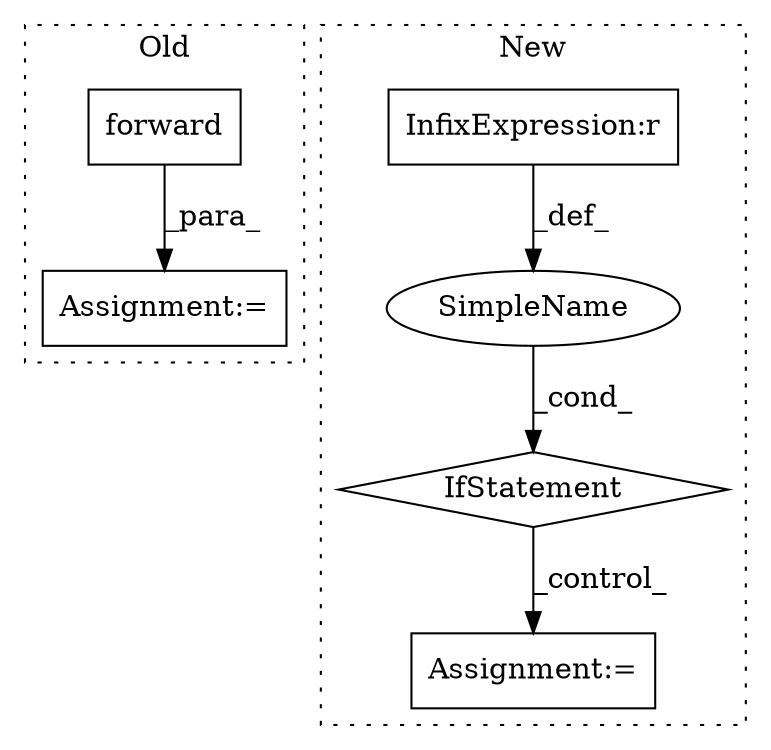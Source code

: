 digraph G {
subgraph cluster0 {
1 [label="forward" a="32" s="1018,1045" l="8,1" shape="box"];
3 [label="Assignment:=" a="7" s="1012" l="1" shape="box"];
label = "Old";
style="dotted";
}
subgraph cluster1 {
2 [label="IfStatement" a="25" s="3911,3927" l="4,2" shape="diamond"];
4 [label="Assignment:=" a="7" s="3938" l="1" shape="box"];
5 [label="SimpleName" a="42" s="" l="" shape="ellipse"];
6 [label="InfixExpression:r" a="27" s="3922" l="4" shape="box"];
label = "New";
style="dotted";
}
1 -> 3 [label="_para_"];
2 -> 4 [label="_control_"];
5 -> 2 [label="_cond_"];
6 -> 5 [label="_def_"];
}